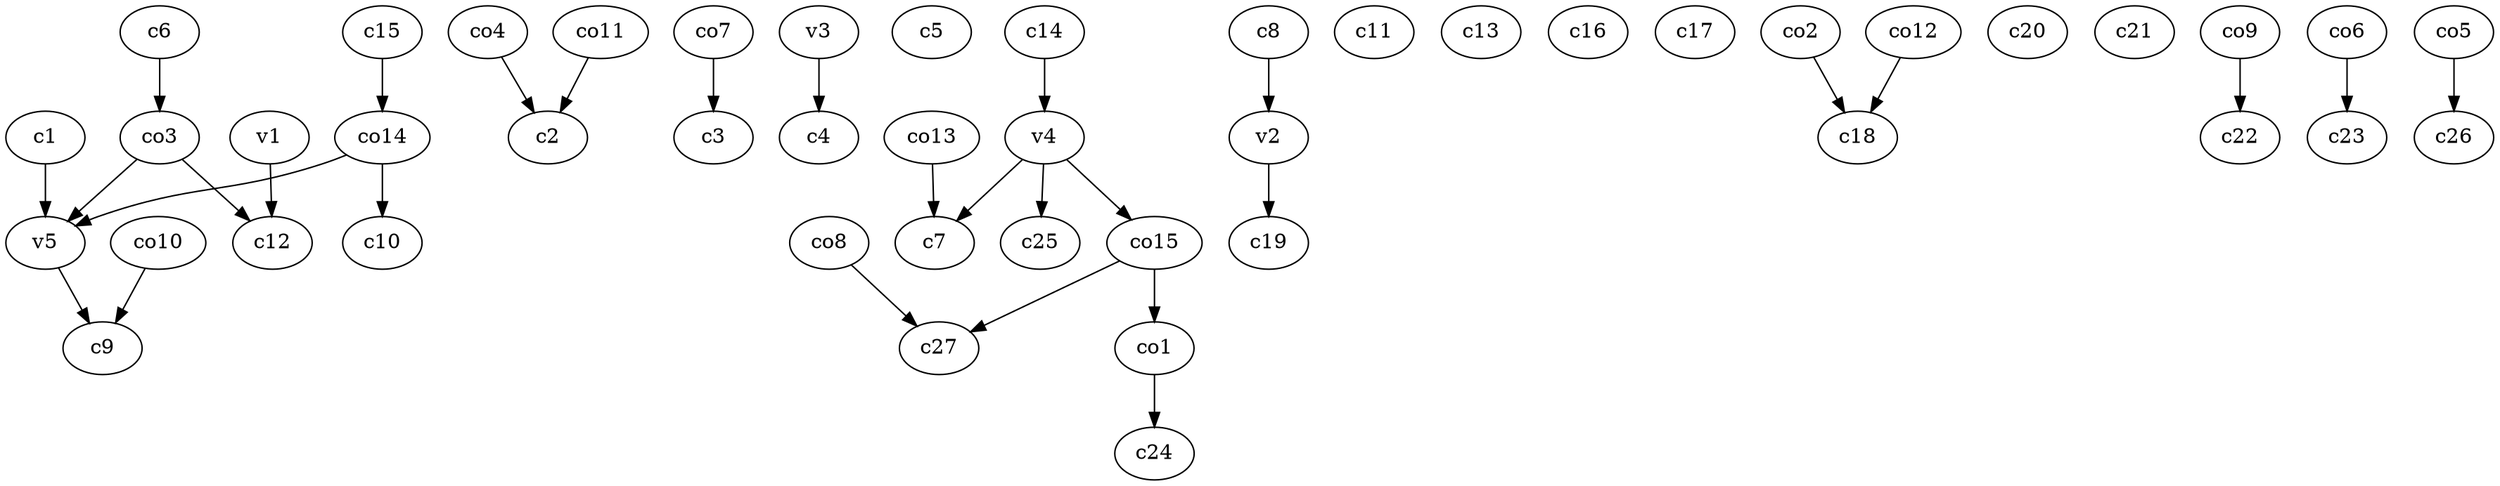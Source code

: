strict digraph  {
c1;
c2;
c3;
c4;
c5;
c6;
c7;
c8;
c9;
c10;
c11;
c12;
c13;
c14;
c15;
c16;
c17;
c18;
c19;
c20;
c21;
c22;
c23;
c24;
c25;
c26;
c27;
v1;
v2;
v3;
v4;
v5;
co1;
co2;
co3;
co4;
co5;
co6;
co7;
co8;
co9;
co10;
co11;
co12;
co13;
co14;
co15;
c1 -> v5  [weight=1];
c6 -> co3  [weight=1];
c8 -> v2  [weight=1];
c14 -> v4  [weight=1];
c15 -> co14  [weight=1];
v1 -> c12  [weight=1];
v2 -> c19  [weight=1];
v3 -> c4  [weight=1];
v4 -> c25  [weight=1];
v4 -> c7  [weight=1];
v4 -> co15  [weight=1];
v5 -> c9  [weight=1];
co1 -> c24  [weight=1];
co2 -> c18  [weight=1];
co3 -> c12  [weight=1];
co3 -> v5  [weight=1];
co4 -> c2  [weight=1];
co5 -> c26  [weight=1];
co6 -> c23  [weight=1];
co7 -> c3  [weight=1];
co8 -> c27  [weight=1];
co9 -> c22  [weight=1];
co10 -> c9  [weight=1];
co11 -> c2  [weight=1];
co12 -> c18  [weight=1];
co13 -> c7  [weight=1];
co14 -> c10  [weight=1];
co14 -> v5  [weight=1];
co15 -> c27  [weight=1];
co15 -> co1  [weight=1];
}
